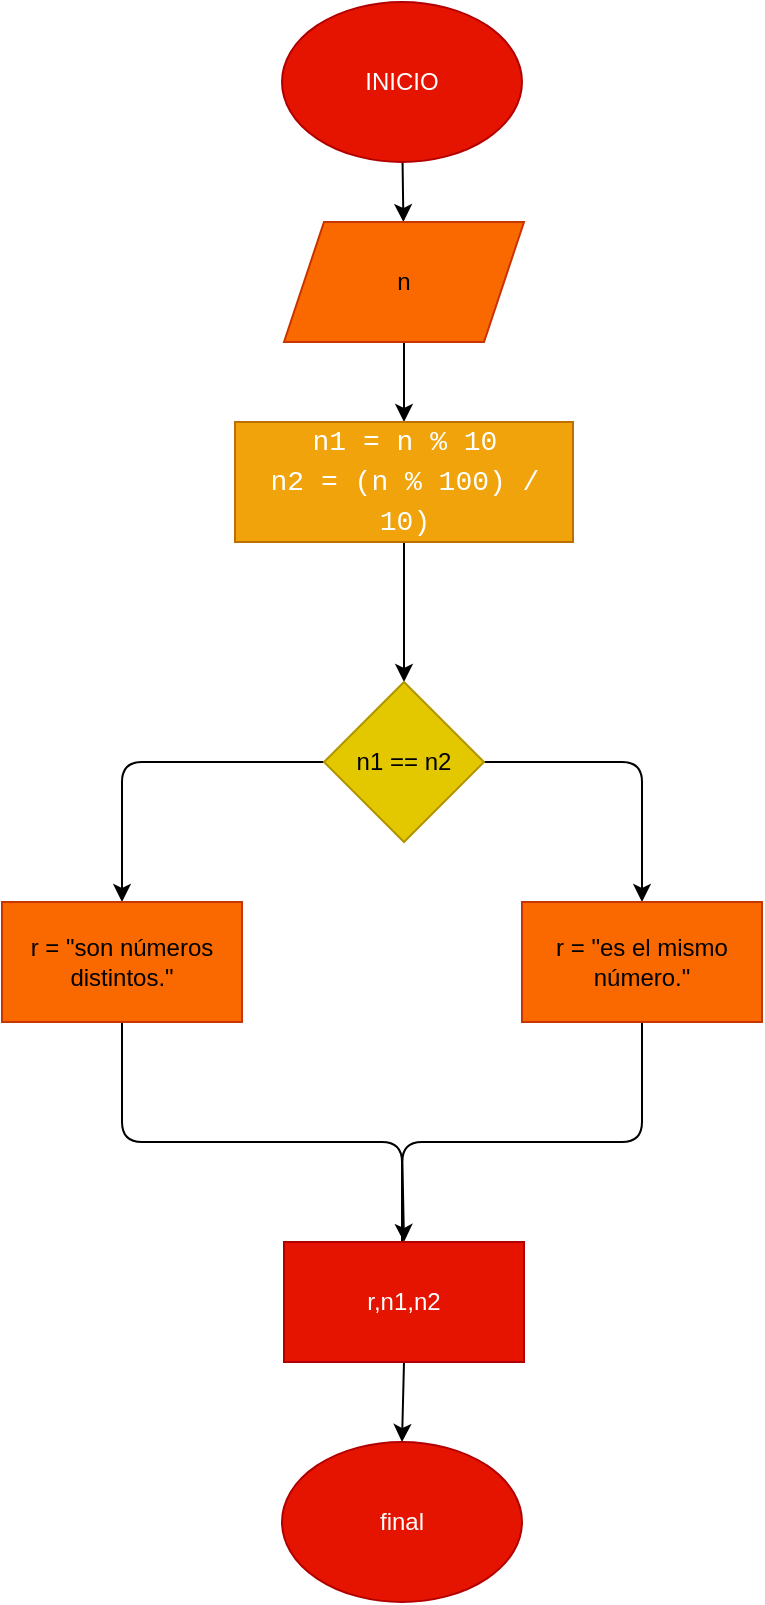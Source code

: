 <mxfile>
    <diagram id="K33sRPtIb7EEk1LFPG-G" name="Página-1">
        <mxGraphModel dx="564" dy="431" grid="1" gridSize="10" guides="1" tooltips="1" connect="1" arrows="1" fold="1" page="1" pageScale="1" pageWidth="827" pageHeight="1169" math="0" shadow="0">
            <root>
                <mxCell id="0"/>
                <mxCell id="1" parent="0"/>
                <mxCell id="4" value="" style="edgeStyle=none;html=1;" edge="1" parent="1" source="2" target="3">
                    <mxGeometry relative="1" as="geometry"/>
                </mxCell>
                <mxCell id="2" value="INICIO" style="ellipse;whiteSpace=wrap;html=1;fillColor=#e51400;fontColor=#ffffff;strokeColor=#B20000;" vertex="1" parent="1">
                    <mxGeometry x="260" y="30" width="120" height="80" as="geometry"/>
                </mxCell>
                <mxCell id="6" value="" style="edgeStyle=none;html=1;" edge="1" parent="1" source="3" target="5">
                    <mxGeometry relative="1" as="geometry"/>
                </mxCell>
                <mxCell id="3" value="n" style="shape=parallelogram;perimeter=parallelogramPerimeter;whiteSpace=wrap;html=1;fixedSize=1;fillColor=#fa6800;fontColor=#000000;strokeColor=#C73500;" vertex="1" parent="1">
                    <mxGeometry x="261" y="140" width="120" height="60" as="geometry"/>
                </mxCell>
                <mxCell id="9" value="" style="edgeStyle=none;html=1;fontColor=#FFFFFF;" edge="1" parent="1" source="5" target="8">
                    <mxGeometry relative="1" as="geometry"/>
                </mxCell>
                <mxCell id="5" value="&lt;div style=&quot;line-height: 19px&quot;&gt;&lt;div&gt;&lt;font face=&quot;consolas, courier new, monospace&quot; color=&quot;#ffffff&quot;&gt;&lt;span style=&quot;font-size: 14px&quot;&gt;n1 = n % 10&lt;/span&gt;&lt;/font&gt;&lt;/div&gt;&lt;div&gt;&lt;font face=&quot;consolas, courier new, monospace&quot; color=&quot;#ffffff&quot;&gt;&lt;span style=&quot;font-size: 14px&quot;&gt;n2 = (n % 100) / 10)&lt;/span&gt;&lt;/font&gt;&lt;/div&gt;&lt;/div&gt;" style="whiteSpace=wrap;html=1;fillColor=#f0a30a;fontColor=#000000;strokeColor=#BD7000;" vertex="1" parent="1">
                    <mxGeometry x="236.5" y="240" width="169" height="60" as="geometry"/>
                </mxCell>
                <mxCell id="11" value="" style="edgeStyle=none;html=1;fontColor=#FFFFFF;" edge="1" parent="1" source="8" target="10">
                    <mxGeometry relative="1" as="geometry">
                        <Array as="points">
                            <mxPoint x="180" y="410"/>
                        </Array>
                    </mxGeometry>
                </mxCell>
                <mxCell id="13" value="" style="edgeStyle=none;html=1;fontColor=#FFFFFF;" edge="1" parent="1" source="8" target="12">
                    <mxGeometry relative="1" as="geometry">
                        <Array as="points">
                            <mxPoint x="440" y="410"/>
                        </Array>
                    </mxGeometry>
                </mxCell>
                <mxCell id="8" value="n1 == n2" style="rhombus;whiteSpace=wrap;html=1;fillColor=#e3c800;fontColor=#000000;strokeColor=#B09500;" vertex="1" parent="1">
                    <mxGeometry x="281" y="370" width="80" height="80" as="geometry"/>
                </mxCell>
                <mxCell id="15" value="" style="edgeStyle=none;html=1;fontColor=#FFFFFF;" edge="1" parent="1" source="10">
                    <mxGeometry relative="1" as="geometry">
                        <mxPoint x="320" y="670" as="targetPoint"/>
                        <Array as="points">
                            <mxPoint x="180" y="600"/>
                            <mxPoint x="320" y="600"/>
                        </Array>
                    </mxGeometry>
                </mxCell>
                <mxCell id="10" value="r = &quot;son números distintos.&quot;" style="whiteSpace=wrap;html=1;fillColor=#fa6800;fontColor=#000000;strokeColor=#C73500;" vertex="1" parent="1">
                    <mxGeometry x="120" y="480" width="120" height="60" as="geometry"/>
                </mxCell>
                <mxCell id="16" style="edgeStyle=none;html=1;exitX=0.5;exitY=1;exitDx=0;exitDy=0;entryX=0.5;entryY=0;entryDx=0;entryDy=0;fontColor=#FFFFFF;" edge="1" parent="1" source="12" target="14">
                    <mxGeometry relative="1" as="geometry">
                        <Array as="points">
                            <mxPoint x="440" y="600"/>
                            <mxPoint x="320" y="600"/>
                        </Array>
                    </mxGeometry>
                </mxCell>
                <mxCell id="12" value="r =&amp;nbsp;&quot;es el mismo número.&quot;" style="whiteSpace=wrap;html=1;fillColor=#fa6800;fontColor=#000000;strokeColor=#C73500;" vertex="1" parent="1">
                    <mxGeometry x="380" y="480" width="120" height="60" as="geometry"/>
                </mxCell>
                <mxCell id="19" style="edgeStyle=none;html=1;exitX=0.5;exitY=1;exitDx=0;exitDy=0;entryX=0.5;entryY=0;entryDx=0;entryDy=0;fontColor=#FFFFFF;" edge="1" parent="1" source="14" target="18">
                    <mxGeometry relative="1" as="geometry"/>
                </mxCell>
                <mxCell id="14" value="r,n1,n2" style="whiteSpace=wrap;html=1;fillColor=#e51400;fontColor=#ffffff;strokeColor=#B20000;" vertex="1" parent="1">
                    <mxGeometry x="261" y="650" width="120" height="60" as="geometry"/>
                </mxCell>
                <mxCell id="18" value="final" style="ellipse;whiteSpace=wrap;html=1;labelBackgroundColor=none;fontColor=#ffffff;fillColor=#e51400;strokeColor=#B20000;" vertex="1" parent="1">
                    <mxGeometry x="260" y="750" width="120" height="80" as="geometry"/>
                </mxCell>
            </root>
        </mxGraphModel>
    </diagram>
</mxfile>